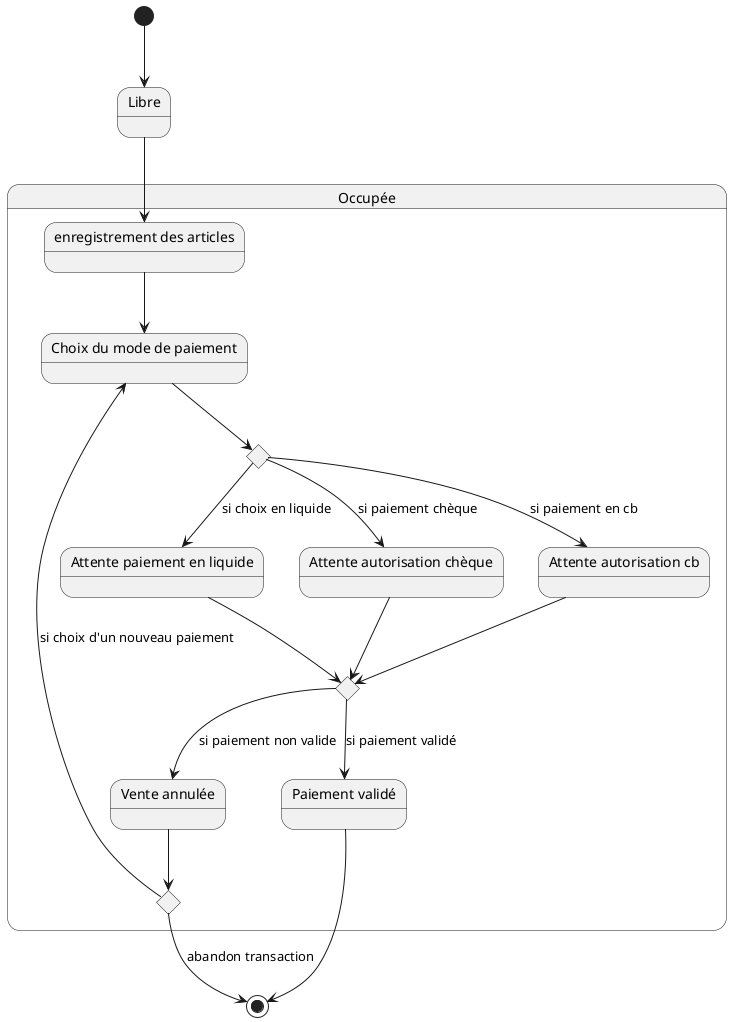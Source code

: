 @startuml

state Libre {

}

state Occupée {

    state "enregistrement des articles" as ea
    state "Choix du mode de paiement" as cp
    state cmp <<choice>>
    state "Attente paiement en liquide" as apl
    state "Attente autorisation chèque" as aac
    state "Attente autorisation cb" as acb
    state "Paiement validé" as pv
    state "Vente annulée" as va
    state validation <<choice>>
    state np <<choice>>

}

[*] --> Libre
Libre --> ea
ea --> cp
cp --> cmp
cmp --> apl : si choix en liquide
cmp --> aac : si paiement chèque
cmp --> acb : si paiement en cb
acb --> validation
aac --> validation
apl --> validation
validation --> pv : si paiement validé
validation --> va : si paiement non valide
va --> np
np --> cp : si choix d'un nouveau paiement
np --> [*] : abandon transaction
pv --> [*]

@enduml
